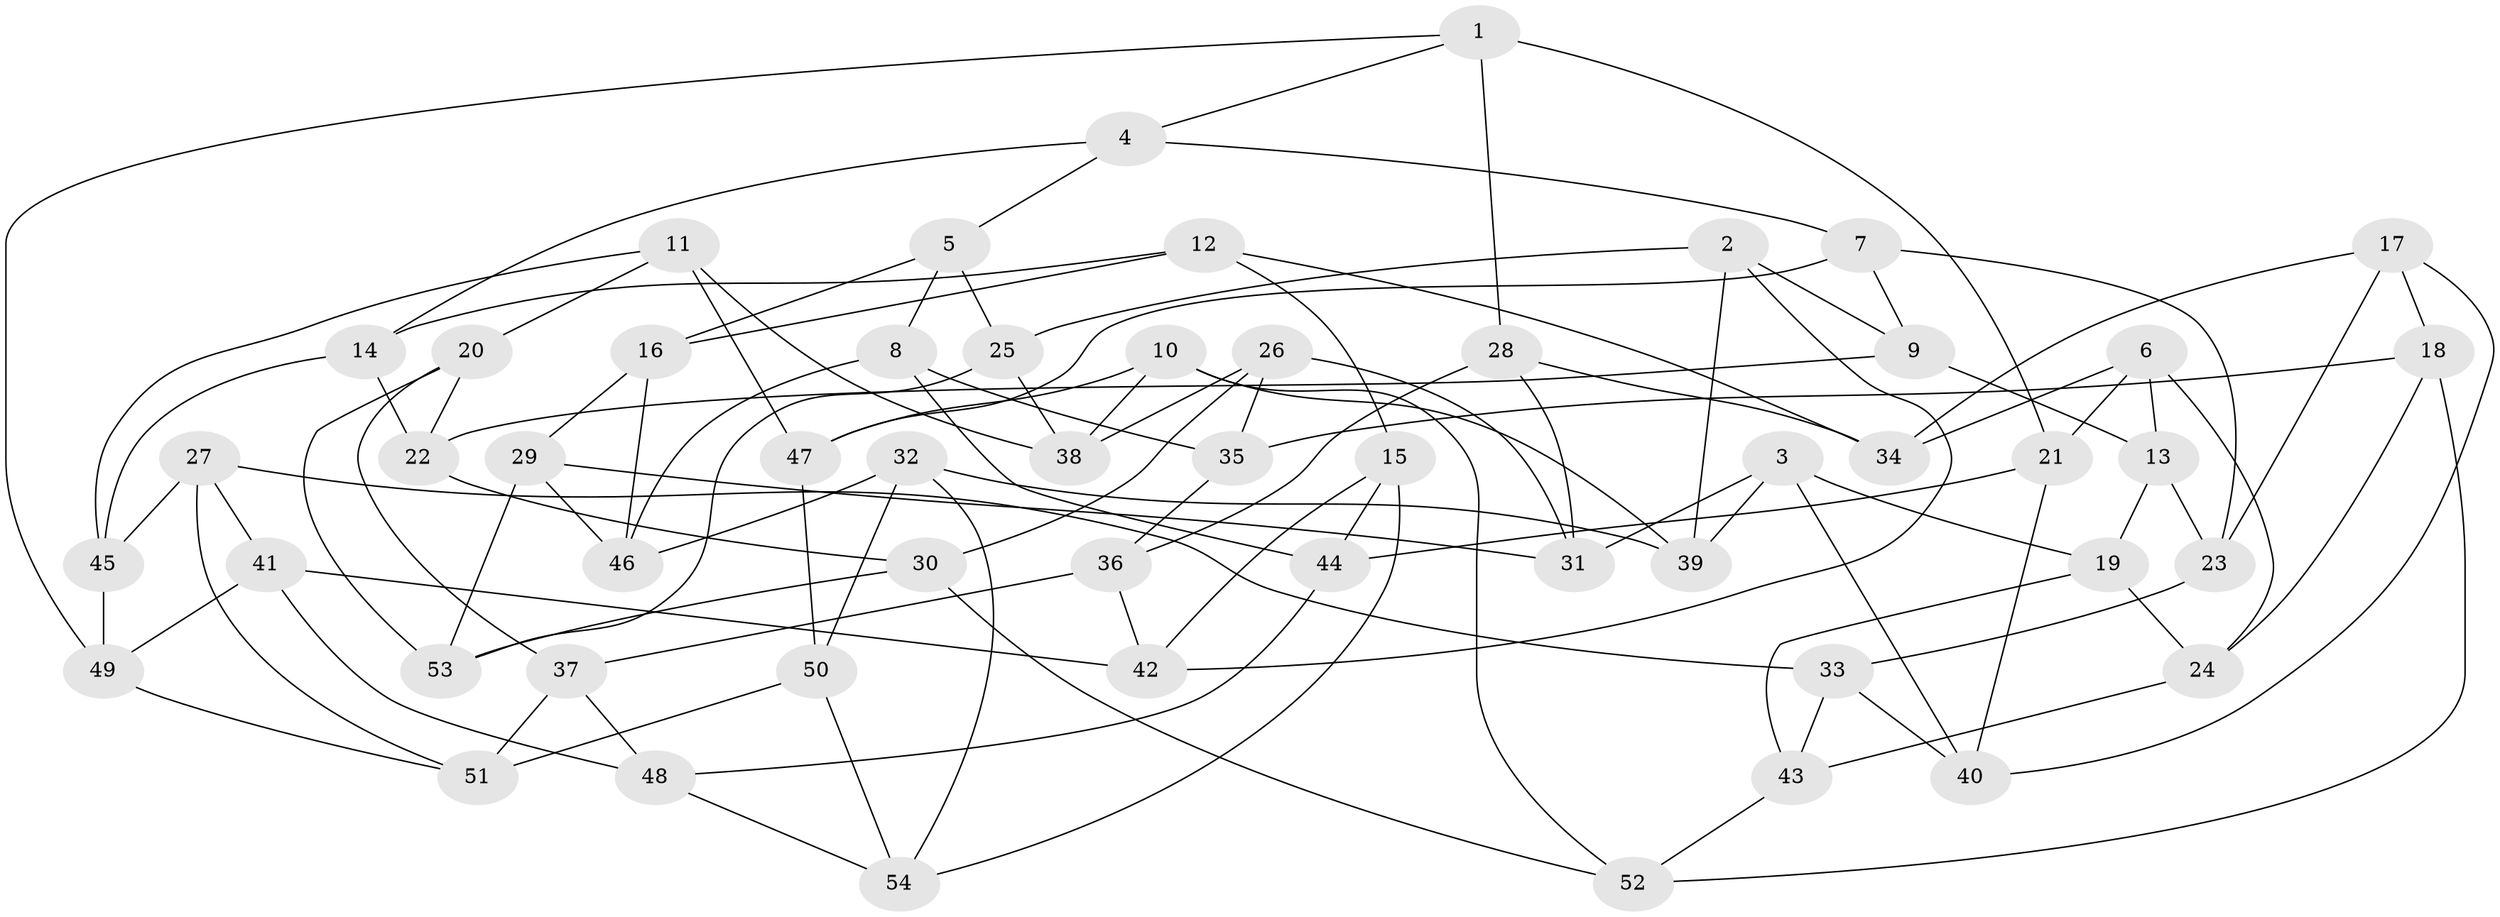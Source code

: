 // Generated by graph-tools (version 1.1) at 2025/26/03/09/25 03:26:51]
// undirected, 54 vertices, 108 edges
graph export_dot {
graph [start="1"]
  node [color=gray90,style=filled];
  1;
  2;
  3;
  4;
  5;
  6;
  7;
  8;
  9;
  10;
  11;
  12;
  13;
  14;
  15;
  16;
  17;
  18;
  19;
  20;
  21;
  22;
  23;
  24;
  25;
  26;
  27;
  28;
  29;
  30;
  31;
  32;
  33;
  34;
  35;
  36;
  37;
  38;
  39;
  40;
  41;
  42;
  43;
  44;
  45;
  46;
  47;
  48;
  49;
  50;
  51;
  52;
  53;
  54;
  1 -- 28;
  1 -- 49;
  1 -- 4;
  1 -- 21;
  2 -- 42;
  2 -- 39;
  2 -- 25;
  2 -- 9;
  3 -- 19;
  3 -- 39;
  3 -- 31;
  3 -- 40;
  4 -- 7;
  4 -- 14;
  4 -- 5;
  5 -- 25;
  5 -- 8;
  5 -- 16;
  6 -- 24;
  6 -- 34;
  6 -- 13;
  6 -- 21;
  7 -- 23;
  7 -- 47;
  7 -- 9;
  8 -- 35;
  8 -- 46;
  8 -- 44;
  9 -- 13;
  9 -- 22;
  10 -- 38;
  10 -- 39;
  10 -- 47;
  10 -- 52;
  11 -- 47;
  11 -- 45;
  11 -- 20;
  11 -- 38;
  12 -- 15;
  12 -- 16;
  12 -- 14;
  12 -- 34;
  13 -- 19;
  13 -- 23;
  14 -- 22;
  14 -- 45;
  15 -- 42;
  15 -- 44;
  15 -- 54;
  16 -- 46;
  16 -- 29;
  17 -- 18;
  17 -- 23;
  17 -- 34;
  17 -- 40;
  18 -- 35;
  18 -- 24;
  18 -- 52;
  19 -- 43;
  19 -- 24;
  20 -- 22;
  20 -- 53;
  20 -- 37;
  21 -- 44;
  21 -- 40;
  22 -- 30;
  23 -- 33;
  24 -- 43;
  25 -- 38;
  25 -- 53;
  26 -- 31;
  26 -- 35;
  26 -- 30;
  26 -- 38;
  27 -- 45;
  27 -- 33;
  27 -- 41;
  27 -- 51;
  28 -- 36;
  28 -- 31;
  28 -- 34;
  29 -- 53;
  29 -- 31;
  29 -- 46;
  30 -- 52;
  30 -- 53;
  32 -- 50;
  32 -- 54;
  32 -- 39;
  32 -- 46;
  33 -- 43;
  33 -- 40;
  35 -- 36;
  36 -- 37;
  36 -- 42;
  37 -- 51;
  37 -- 48;
  41 -- 49;
  41 -- 48;
  41 -- 42;
  43 -- 52;
  44 -- 48;
  45 -- 49;
  47 -- 50;
  48 -- 54;
  49 -- 51;
  50 -- 51;
  50 -- 54;
}
